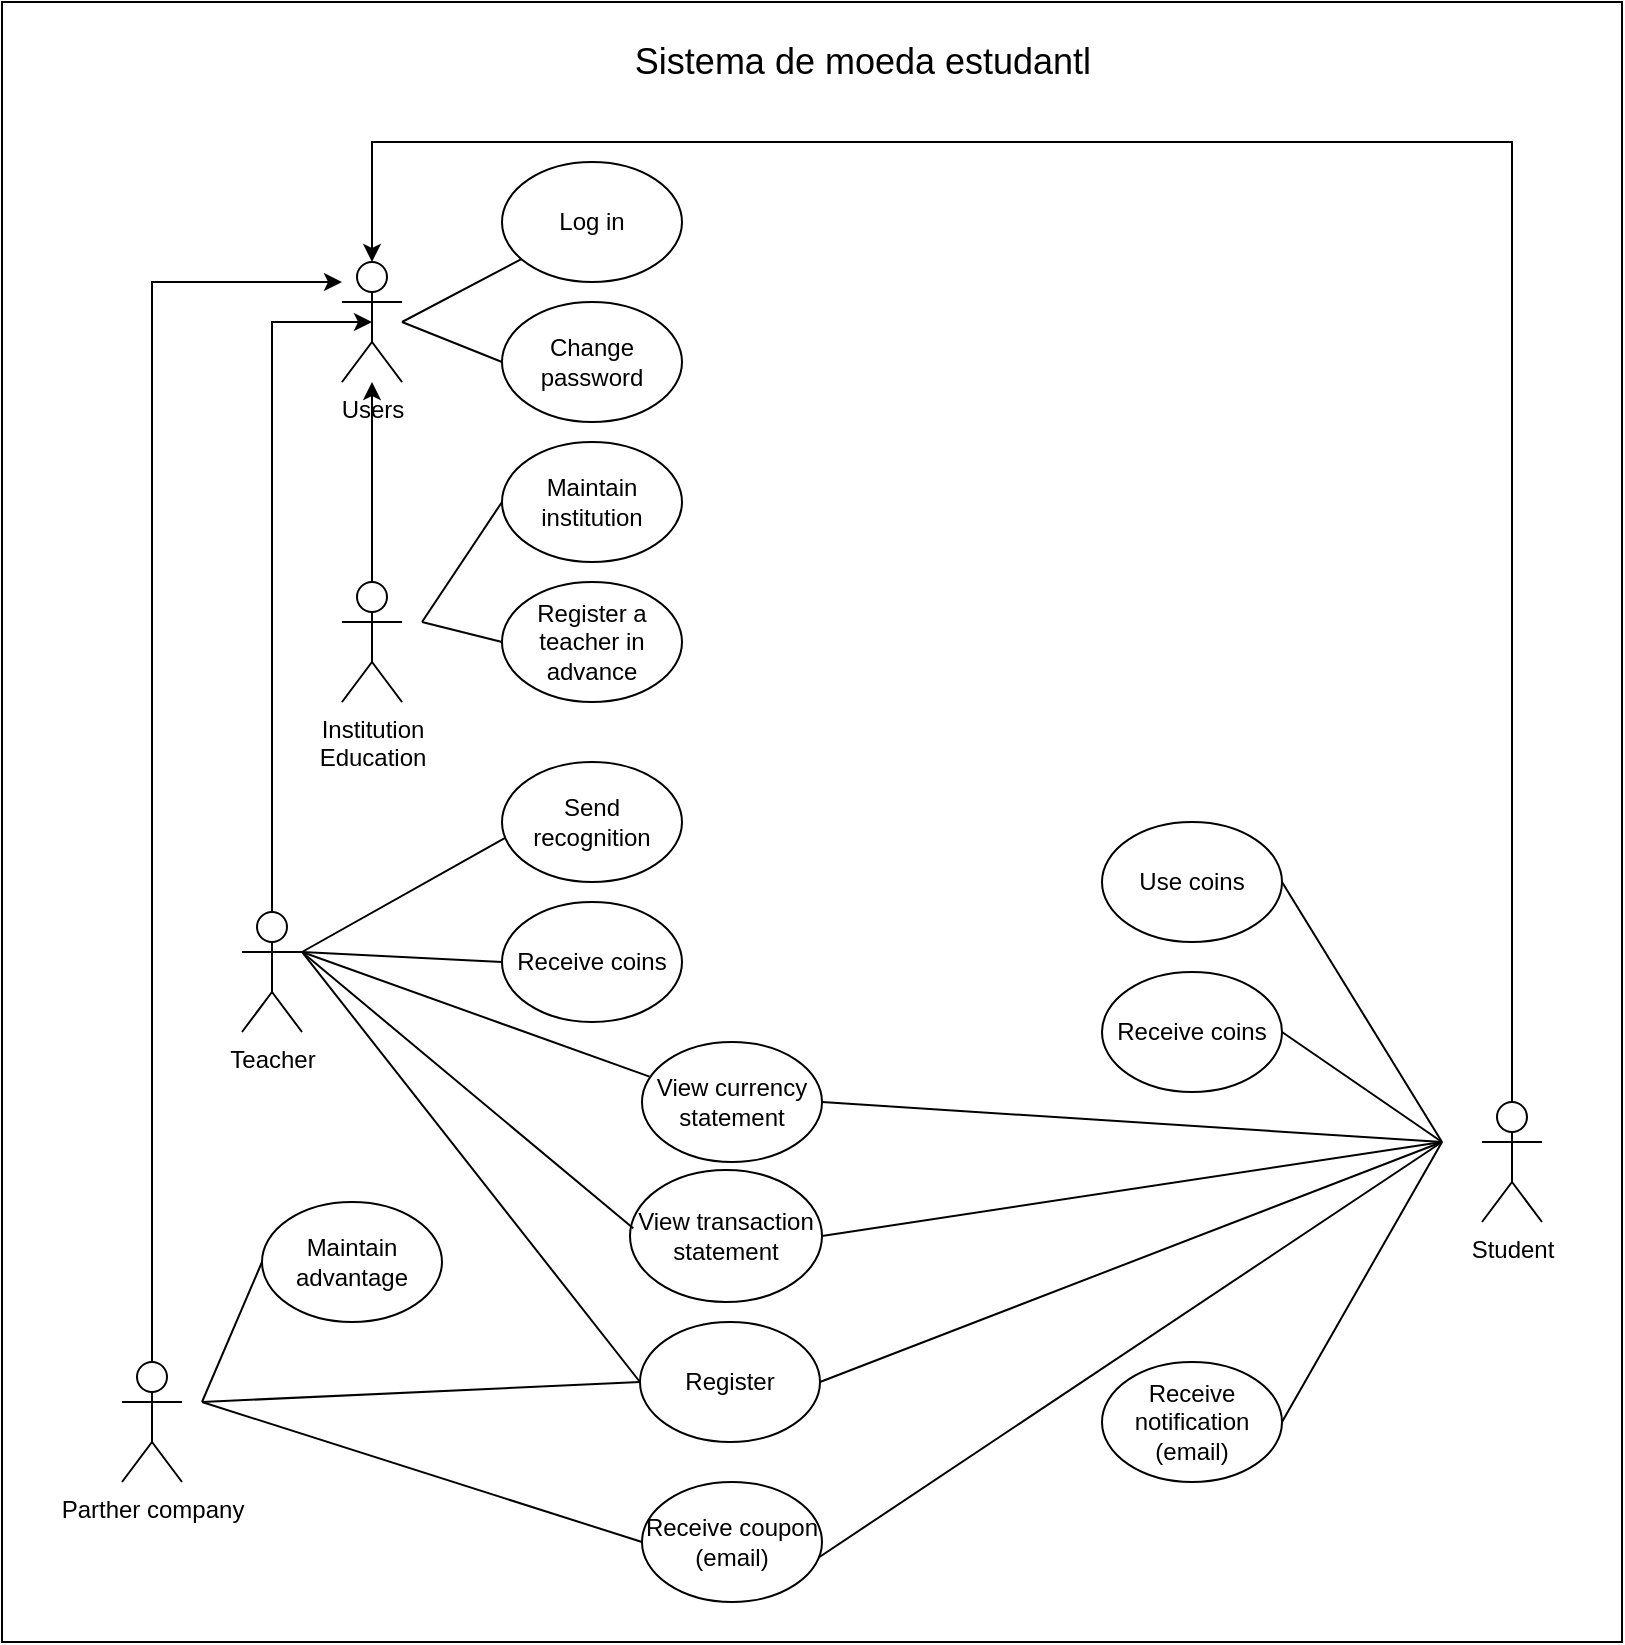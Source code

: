 <mxfile version="24.7.17">
  <diagram name="Page-1" id="9f46799a-70d6-7492-0946-bef42562c5a5">
    <mxGraphModel dx="1272" dy="530" grid="1" gridSize="10" guides="1" tooltips="1" connect="1" arrows="1" fold="1" page="1" pageScale="1" pageWidth="1100" pageHeight="850" background="none" math="0" shadow="0">
      <root>
        <mxCell id="0" />
        <mxCell id="1" parent="0" />
        <mxCell id="m9hXggNKfu2ecPiYnrFU-52" value="" style="rounded=0;whiteSpace=wrap;html=1;" parent="1" vertex="1">
          <mxGeometry x="120" y="15" width="810" height="820" as="geometry" />
        </mxCell>
        <mxCell id="m9hXggNKfu2ecPiYnrFU-2" value="Users&lt;div&gt;&lt;br&gt;&lt;/div&gt;" style="shape=umlActor;verticalLabelPosition=bottom;verticalAlign=top;html=1;outlineConnect=0;" parent="1" vertex="1">
          <mxGeometry x="290" y="145" width="30" height="60" as="geometry" />
        </mxCell>
        <mxCell id="m9hXggNKfu2ecPiYnrFU-3" value="Teacher&lt;div&gt;&lt;br&gt;&lt;/div&gt;" style="shape=umlActor;verticalLabelPosition=bottom;verticalAlign=top;html=1;outlineConnect=0;" parent="1" vertex="1">
          <mxGeometry x="240" y="470" width="30" height="60" as="geometry" />
        </mxCell>
        <mxCell id="m9hXggNKfu2ecPiYnrFU-10" style="edgeStyle=orthogonalEdgeStyle;rounded=0;orthogonalLoop=1;jettySize=auto;html=1;" parent="1" source="m9hXggNKfu2ecPiYnrFU-5" target="m9hXggNKfu2ecPiYnrFU-2" edge="1">
          <mxGeometry relative="1" as="geometry">
            <Array as="points">
              <mxPoint x="195" y="155" />
            </Array>
          </mxGeometry>
        </mxCell>
        <mxCell id="m9hXggNKfu2ecPiYnrFU-5" value="Parther company&lt;div&gt;&lt;br&gt;&lt;/div&gt;" style="shape=umlActor;verticalLabelPosition=bottom;verticalAlign=top;html=1;outlineConnect=0;" parent="1" vertex="1">
          <mxGeometry x="180" y="695" width="30" height="60" as="geometry" />
        </mxCell>
        <mxCell id="m9hXggNKfu2ecPiYnrFU-9" style="edgeStyle=orthogonalEdgeStyle;rounded=0;orthogonalLoop=1;jettySize=auto;html=1;" parent="1" source="m9hXggNKfu2ecPiYnrFU-6" target="m9hXggNKfu2ecPiYnrFU-2" edge="1">
          <mxGeometry relative="1" as="geometry">
            <Array as="points">
              <mxPoint x="875" y="85" />
              <mxPoint x="305" y="85" />
            </Array>
          </mxGeometry>
        </mxCell>
        <mxCell id="m9hXggNKfu2ecPiYnrFU-6" value="&lt;div&gt;Student&lt;/div&gt;" style="shape=umlActor;verticalLabelPosition=bottom;verticalAlign=top;html=1;outlineConnect=0;" parent="1" vertex="1">
          <mxGeometry x="860" y="565" width="30" height="60" as="geometry" />
        </mxCell>
        <mxCell id="m9hXggNKfu2ecPiYnrFU-8" style="edgeStyle=orthogonalEdgeStyle;rounded=0;orthogonalLoop=1;jettySize=auto;html=1;entryX=0.5;entryY=0.5;entryDx=0;entryDy=0;entryPerimeter=0;" parent="1" source="m9hXggNKfu2ecPiYnrFU-3" target="m9hXggNKfu2ecPiYnrFU-2" edge="1">
          <mxGeometry relative="1" as="geometry">
            <Array as="points">
              <mxPoint x="255" y="175" />
            </Array>
          </mxGeometry>
        </mxCell>
        <mxCell id="m9hXggNKfu2ecPiYnrFU-11" value="Log in" style="ellipse;whiteSpace=wrap;html=1;" parent="1" vertex="1">
          <mxGeometry x="370" y="95" width="90" height="60" as="geometry" />
        </mxCell>
        <mxCell id="m9hXggNKfu2ecPiYnrFU-12" value="" style="endArrow=none;html=1;rounded=0;" parent="1" target="m9hXggNKfu2ecPiYnrFU-11" edge="1">
          <mxGeometry width="50" height="50" relative="1" as="geometry">
            <mxPoint x="320" y="175" as="sourcePoint" />
            <mxPoint x="460" y="205" as="targetPoint" />
          </mxGeometry>
        </mxCell>
        <mxCell id="m9hXggNKfu2ecPiYnrFU-13" value="Change password" style="ellipse;whiteSpace=wrap;html=1;" parent="1" vertex="1">
          <mxGeometry x="370" y="165" width="90" height="60" as="geometry" />
        </mxCell>
        <mxCell id="m9hXggNKfu2ecPiYnrFU-14" value="" style="endArrow=none;html=1;rounded=0;entryX=0;entryY=0.5;entryDx=0;entryDy=0;" parent="1" target="m9hXggNKfu2ecPiYnrFU-13" edge="1">
          <mxGeometry width="50" height="50" relative="1" as="geometry">
            <mxPoint x="320" y="175" as="sourcePoint" />
            <mxPoint x="433" y="156" as="targetPoint" />
          </mxGeometry>
        </mxCell>
        <mxCell id="m9hXggNKfu2ecPiYnrFU-18" style="edgeStyle=orthogonalEdgeStyle;rounded=0;orthogonalLoop=1;jettySize=auto;html=1;" parent="1" source="m9hXggNKfu2ecPiYnrFU-15" target="m9hXggNKfu2ecPiYnrFU-2" edge="1">
          <mxGeometry relative="1" as="geometry" />
        </mxCell>
        <mxCell id="m9hXggNKfu2ecPiYnrFU-15" value="Institution&lt;div&gt;Education&lt;/div&gt;" style="shape=umlActor;verticalLabelPosition=bottom;verticalAlign=top;html=1;outlineConnect=0;" parent="1" vertex="1">
          <mxGeometry x="290" y="305" width="30" height="60" as="geometry" />
        </mxCell>
        <mxCell id="m9hXggNKfu2ecPiYnrFU-19" value="Maintain institution" style="ellipse;whiteSpace=wrap;html=1;" parent="1" vertex="1">
          <mxGeometry x="370" y="235" width="90" height="60" as="geometry" />
        </mxCell>
        <mxCell id="m9hXggNKfu2ecPiYnrFU-20" value="" style="endArrow=none;html=1;rounded=0;entryX=0;entryY=0.5;entryDx=0;entryDy=0;" parent="1" target="m9hXggNKfu2ecPiYnrFU-19" edge="1">
          <mxGeometry width="50" height="50" relative="1" as="geometry">
            <mxPoint x="330" y="325" as="sourcePoint" />
            <mxPoint x="410" y="295" as="targetPoint" />
          </mxGeometry>
        </mxCell>
        <mxCell id="m9hXggNKfu2ecPiYnrFU-21" value="Register a teacher in advance" style="ellipse;whiteSpace=wrap;html=1;" parent="1" vertex="1">
          <mxGeometry x="370" y="305" width="90" height="60" as="geometry" />
        </mxCell>
        <mxCell id="m9hXggNKfu2ecPiYnrFU-22" value="" style="endArrow=none;html=1;rounded=0;entryX=0;entryY=0.5;entryDx=0;entryDy=0;" parent="1" target="m9hXggNKfu2ecPiYnrFU-21" edge="1">
          <mxGeometry width="50" height="50" relative="1" as="geometry">
            <mxPoint x="330" y="325" as="sourcePoint" />
            <mxPoint x="430" y="305" as="targetPoint" />
          </mxGeometry>
        </mxCell>
        <mxCell id="m9hXggNKfu2ecPiYnrFU-23" value="Register" style="ellipse;whiteSpace=wrap;html=1;" parent="1" vertex="1">
          <mxGeometry x="439" y="675" width="90" height="60" as="geometry" />
        </mxCell>
        <mxCell id="m9hXggNKfu2ecPiYnrFU-26" value="" style="endArrow=none;html=1;rounded=0;exitX=0;exitY=0.5;exitDx=0;exitDy=0;entryX=1;entryY=0.333;entryDx=0;entryDy=0;entryPerimeter=0;" parent="1" source="m9hXggNKfu2ecPiYnrFU-23" target="m9hXggNKfu2ecPiYnrFU-3" edge="1">
          <mxGeometry width="50" height="50" relative="1" as="geometry">
            <mxPoint x="490" y="575" as="sourcePoint" />
            <mxPoint x="280" y="455" as="targetPoint" />
            <Array as="points" />
          </mxGeometry>
        </mxCell>
        <mxCell id="m9hXggNKfu2ecPiYnrFU-27" value="Send recognition" style="ellipse;whiteSpace=wrap;html=1;" parent="1" vertex="1">
          <mxGeometry x="370" y="395" width="90" height="60" as="geometry" />
        </mxCell>
        <mxCell id="m9hXggNKfu2ecPiYnrFU-28" value="" style="endArrow=none;html=1;rounded=0;exitX=0.02;exitY=0.63;exitDx=0;exitDy=0;exitPerimeter=0;" parent="1" source="m9hXggNKfu2ecPiYnrFU-27" edge="1">
          <mxGeometry width="50" height="50" relative="1" as="geometry">
            <mxPoint x="440.0" y="440" as="sourcePoint" />
            <mxPoint x="270" y="490" as="targetPoint" />
          </mxGeometry>
        </mxCell>
        <mxCell id="m9hXggNKfu2ecPiYnrFU-29" value="Receive coins" style="ellipse;whiteSpace=wrap;html=1;" parent="1" vertex="1">
          <mxGeometry x="370" y="465" width="90" height="60" as="geometry" />
        </mxCell>
        <mxCell id="m9hXggNKfu2ecPiYnrFU-32" value="&lt;span style=&quot;font-size: 12px;&quot;&gt;Receive coins&lt;/span&gt;" style="ellipse;whiteSpace=wrap;html=1;" parent="1" vertex="1">
          <mxGeometry x="670" y="500" width="90" height="60" as="geometry" />
        </mxCell>
        <mxCell id="m9hXggNKfu2ecPiYnrFU-33" value="" style="endArrow=none;html=1;rounded=0;entryX=1;entryY=0.5;entryDx=0;entryDy=0;" parent="1" target="m9hXggNKfu2ecPiYnrFU-32" edge="1">
          <mxGeometry width="50" height="50" relative="1" as="geometry">
            <mxPoint x="840" y="585" as="sourcePoint" />
            <mxPoint x="330" y="565" as="targetPoint" />
          </mxGeometry>
        </mxCell>
        <mxCell id="m9hXggNKfu2ecPiYnrFU-34" value="&lt;span style=&quot;font-size: 12px;&quot;&gt;Receive notification (email)&lt;/span&gt;" style="ellipse;whiteSpace=wrap;html=1;" parent="1" vertex="1">
          <mxGeometry x="670" y="695" width="90" height="60" as="geometry" />
        </mxCell>
        <mxCell id="m9hXggNKfu2ecPiYnrFU-35" value="" style="endArrow=none;html=1;rounded=0;entryX=1;entryY=0.5;entryDx=0;entryDy=0;" parent="1" target="m9hXggNKfu2ecPiYnrFU-34" edge="1">
          <mxGeometry width="50" height="50" relative="1" as="geometry">
            <mxPoint x="840" y="585" as="sourcePoint" />
            <mxPoint x="330" y="505" as="targetPoint" />
          </mxGeometry>
        </mxCell>
        <mxCell id="m9hXggNKfu2ecPiYnrFU-36" value="&lt;span style=&quot;font-size: 12px;&quot;&gt;View currency statement&lt;/span&gt;" style="ellipse;whiteSpace=wrap;html=1;" parent="1" vertex="1">
          <mxGeometry x="440" y="535" width="90" height="60" as="geometry" />
        </mxCell>
        <mxCell id="m9hXggNKfu2ecPiYnrFU-37" value="" style="endArrow=none;html=1;rounded=0;exitX=0.042;exitY=0.289;exitDx=0;exitDy=0;exitPerimeter=0;entryX=1;entryY=0.333;entryDx=0;entryDy=0;entryPerimeter=0;" parent="1" source="m9hXggNKfu2ecPiYnrFU-36" target="m9hXggNKfu2ecPiYnrFU-3" edge="1">
          <mxGeometry width="50" height="50" relative="1" as="geometry">
            <mxPoint x="280" y="555" as="sourcePoint" />
            <mxPoint x="280" y="495" as="targetPoint" />
          </mxGeometry>
        </mxCell>
        <mxCell id="m9hXggNKfu2ecPiYnrFU-38" value="" style="endArrow=none;html=1;rounded=0;entryX=1;entryY=0.5;entryDx=0;entryDy=0;" parent="1" target="m9hXggNKfu2ecPiYnrFU-36" edge="1">
          <mxGeometry width="50" height="50" relative="1" as="geometry">
            <mxPoint x="840" y="585" as="sourcePoint" />
            <mxPoint x="330" y="505" as="targetPoint" />
          </mxGeometry>
        </mxCell>
        <mxCell id="m9hXggNKfu2ecPiYnrFU-39" value="" style="endArrow=none;html=1;rounded=0;exitX=1;exitY=0.5;exitDx=0;exitDy=0;" parent="1" source="m9hXggNKfu2ecPiYnrFU-23" edge="1">
          <mxGeometry width="50" height="50" relative="1" as="geometry">
            <mxPoint x="310" y="755" as="sourcePoint" />
            <mxPoint x="840" y="585" as="targetPoint" />
          </mxGeometry>
        </mxCell>
        <mxCell id="m9hXggNKfu2ecPiYnrFU-40" value="" style="endArrow=none;html=1;rounded=0;entryX=0;entryY=0.5;entryDx=0;entryDy=0;" parent="1" target="m9hXggNKfu2ecPiYnrFU-23" edge="1">
          <mxGeometry width="50" height="50" relative="1" as="geometry">
            <mxPoint x="220" y="715" as="sourcePoint" />
            <mxPoint x="360" y="595" as="targetPoint" />
          </mxGeometry>
        </mxCell>
        <mxCell id="m9hXggNKfu2ecPiYnrFU-41" value="" style="endArrow=none;html=1;rounded=0;entryX=0;entryY=0.5;entryDx=0;entryDy=0;" parent="1" target="m9hXggNKfu2ecPiYnrFU-29" edge="1">
          <mxGeometry width="50" height="50" relative="1" as="geometry">
            <mxPoint x="270" y="490" as="sourcePoint" />
            <mxPoint x="430.475" y="505.653" as="targetPoint" />
          </mxGeometry>
        </mxCell>
        <mxCell id="m9hXggNKfu2ecPiYnrFU-42" value="&lt;span style=&quot;font-size: 12px;&quot;&gt;View transaction statement&lt;/span&gt;" style="ellipse;whiteSpace=wrap;html=1;" parent="1" vertex="1">
          <mxGeometry x="434" y="599" width="96" height="66" as="geometry" />
        </mxCell>
        <mxCell id="m9hXggNKfu2ecPiYnrFU-43" value="" style="endArrow=none;html=1;rounded=0;entryX=0.017;entryY=0.442;entryDx=0;entryDy=0;entryPerimeter=0;" parent="1" target="m9hXggNKfu2ecPiYnrFU-42" edge="1">
          <mxGeometry width="50" height="50" relative="1" as="geometry">
            <mxPoint x="270" y="490" as="sourcePoint" />
            <mxPoint x="430" y="635" as="targetPoint" />
          </mxGeometry>
        </mxCell>
        <mxCell id="m9hXggNKfu2ecPiYnrFU-44" value="" style="endArrow=none;html=1;rounded=0;exitX=1;exitY=0.5;exitDx=0;exitDy=0;" parent="1" source="m9hXggNKfu2ecPiYnrFU-42" edge="1">
          <mxGeometry width="50" height="50" relative="1" as="geometry">
            <mxPoint x="440" y="685" as="sourcePoint" />
            <mxPoint x="840" y="585" as="targetPoint" />
          </mxGeometry>
        </mxCell>
        <mxCell id="m9hXggNKfu2ecPiYnrFU-45" value="&lt;span style=&quot;font-size: 12px;&quot;&gt;Use coins&lt;/span&gt;" style="ellipse;whiteSpace=wrap;html=1;" parent="1" vertex="1">
          <mxGeometry x="670" y="425" width="90" height="60" as="geometry" />
        </mxCell>
        <mxCell id="m9hXggNKfu2ecPiYnrFU-46" value="" style="endArrow=none;html=1;rounded=0;exitX=1;exitY=0.5;exitDx=0;exitDy=0;" parent="1" source="m9hXggNKfu2ecPiYnrFU-45" edge="1">
          <mxGeometry width="50" height="50" relative="1" as="geometry">
            <mxPoint x="440" y="685" as="sourcePoint" />
            <mxPoint x="840" y="585" as="targetPoint" />
          </mxGeometry>
        </mxCell>
        <mxCell id="m9hXggNKfu2ecPiYnrFU-47" value="Maintain advantage" style="ellipse;whiteSpace=wrap;html=1;" parent="1" vertex="1">
          <mxGeometry x="250" y="615" width="90" height="60" as="geometry" />
        </mxCell>
        <mxCell id="m9hXggNKfu2ecPiYnrFU-48" value="" style="endArrow=none;html=1;rounded=0;entryX=0;entryY=0.5;entryDx=0;entryDy=0;" parent="1" target="m9hXggNKfu2ecPiYnrFU-47" edge="1">
          <mxGeometry width="50" height="50" relative="1" as="geometry">
            <mxPoint x="220" y="715" as="sourcePoint" />
            <mxPoint x="360" y="745" as="targetPoint" />
          </mxGeometry>
        </mxCell>
        <mxCell id="m9hXggNKfu2ecPiYnrFU-49" value="&lt;span style=&quot;font-size: 12px;&quot;&gt;Receive coupon (email)&lt;/span&gt;" style="ellipse;whiteSpace=wrap;html=1;" parent="1" vertex="1">
          <mxGeometry x="440" y="755" width="90" height="60" as="geometry" />
        </mxCell>
        <mxCell id="m9hXggNKfu2ecPiYnrFU-50" value="" style="endArrow=none;html=1;rounded=0;exitX=0.982;exitY=0.629;exitDx=0;exitDy=0;exitPerimeter=0;" parent="1" source="m9hXggNKfu2ecPiYnrFU-49" edge="1">
          <mxGeometry width="50" height="50" relative="1" as="geometry">
            <mxPoint x="670" y="565" as="sourcePoint" />
            <mxPoint x="840" y="585" as="targetPoint" />
          </mxGeometry>
        </mxCell>
        <mxCell id="m9hXggNKfu2ecPiYnrFU-51" value="" style="endArrow=none;html=1;rounded=0;exitX=0;exitY=0.5;exitDx=0;exitDy=0;" parent="1" source="m9hXggNKfu2ecPiYnrFU-49" edge="1">
          <mxGeometry width="50" height="50" relative="1" as="geometry">
            <mxPoint x="300" y="790" as="sourcePoint" />
            <mxPoint x="220" y="715" as="targetPoint" />
          </mxGeometry>
        </mxCell>
        <mxCell id="m9hXggNKfu2ecPiYnrFU-53" value="&lt;font style=&quot;font-size: 18px;&quot;&gt;Sistema de moeda estudantl&lt;/font&gt;" style="text;html=1;align=center;verticalAlign=middle;whiteSpace=wrap;rounded=0;" parent="1" vertex="1">
          <mxGeometry x="413" y="30" width="275" height="30" as="geometry" />
        </mxCell>
      </root>
    </mxGraphModel>
  </diagram>
</mxfile>
